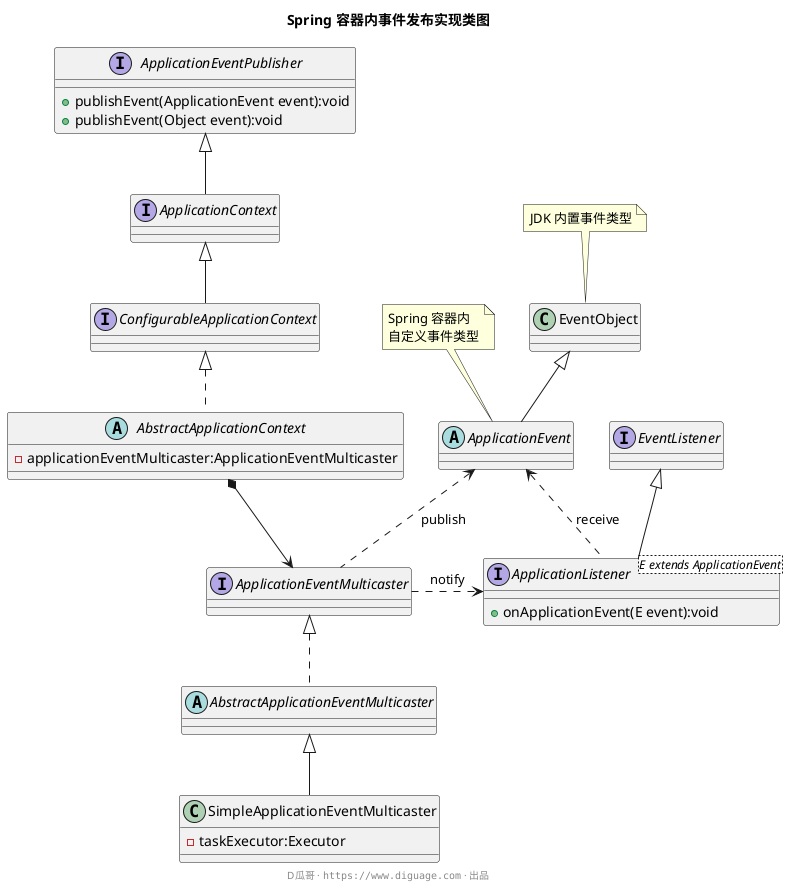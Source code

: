 @startuml

title **Spring 容器内事件发布实现类图**

abstract class ApplicationEvent extends EventObject
note top of EventObject : JDK 内置事件类型
note top of ApplicationEvent : Spring 容器内\n自定义事件类型

interface ApplicationListener<E extends ApplicationEvent> extends EventListener {
    + onApplicationEvent(E event):void
}

interface ApplicationEventPublisher {
    + publishEvent(ApplicationEvent event):void
    + publishEvent(Object event):void
}
interface ApplicationContext extends ApplicationEventPublisher

interface ConfigurableApplicationContext extends ApplicationContext

abstract class AbstractApplicationContext implements ConfigurableApplicationContext {
 - applicationEventMulticaster:ApplicationEventMulticaster
}

interface ApplicationEventMulticaster

ApplicationEventMulticaster .right.> ApplicationListener : notify

ApplicationEventMulticaster .up.> ApplicationEvent : publish

ApplicationListener .up.> ApplicationEvent : receive

abstract class AbstractApplicationEventMulticaster implements ApplicationEventMulticaster

class SimpleApplicationEventMulticaster extends AbstractApplicationEventMulticaster {
    - taskExecutor:Executor
}

AbstractApplicationContext *--> ApplicationEventMulticaster

footer D瓜哥 · ""https://www.diguage.com"" · 出品
@enduml
